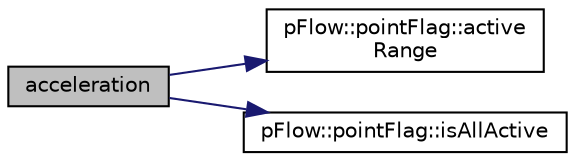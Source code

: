 digraph "acceleration"
{
 // LATEX_PDF_SIZE
  edge [fontname="Helvetica",fontsize="10",labelfontname="Helvetica",labelfontsize="10"];
  node [fontname="Helvetica",fontsize="10",shape=record];
  rankdir="LR";
  Node1 [label="acceleration",height=0.2,width=0.4,color="black", fillcolor="grey75", style="filled", fontcolor="black",tooltip=" "];
  Node1 -> Node2 [color="midnightblue",fontsize="10",style="solid",fontname="Helvetica"];
  Node2 [label="pFlow::pointFlag::active\lRange",height=0.2,width=0.4,color="black", fillcolor="white", style="filled",URL="$classpFlow_1_1pointFlag.html#a766f5bcd312f3e0ca10011181b05f318",tooltip=" "];
  Node1 -> Node3 [color="midnightblue",fontsize="10",style="solid",fontname="Helvetica"];
  Node3 [label="pFlow::pointFlag::isAllActive",height=0.2,width=0.4,color="black", fillcolor="white", style="filled",URL="$classpFlow_1_1pointFlag.html#a8844f61a60dc80312ec8906022776a5d",tooltip=" "];
}
